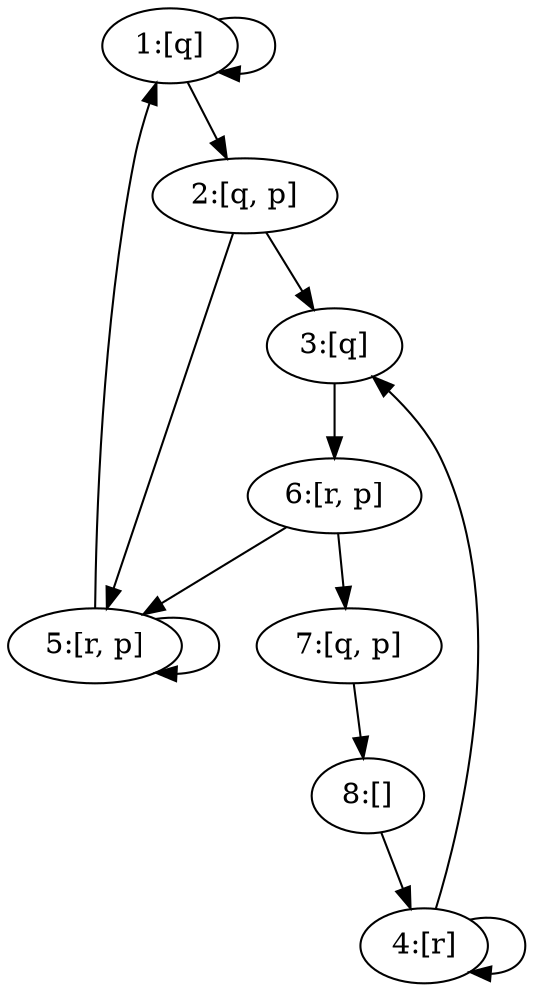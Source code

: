 digraph {
1[label ="1:[q]"]
2[label ="2:[q, p]"]
3[label ="3:[q]"]
4[label ="4:[r]"]
5[label ="5:[r, p]"]
6[label ="6:[r, p]"]
7[label ="7:[q, p]"]
8[label ="8:[]"]
1 -> 1
1 -> 2
2 -> 3
2 -> 5
3 -> 6
4 -> 3
4 -> 4
5 -> 1
5 -> 5
6 -> 5
6 -> 7
7 -> 8
8 -> 4
}
